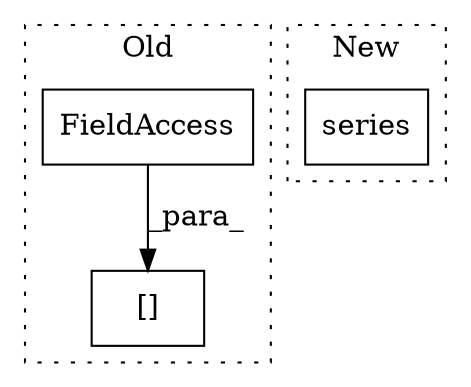 digraph G {
subgraph cluster0 {
1 [label="[]" a="2" s="3638,3654" l="5,1" shape="box"];
3 [label="FieldAccess" a="22" s="3643" l="11" shape="box"];
label = "Old";
style="dotted";
}
subgraph cluster1 {
2 [label="series" a="32" s="3671,3682" l="7,1" shape="box"];
label = "New";
style="dotted";
}
3 -> 1 [label="_para_"];
}